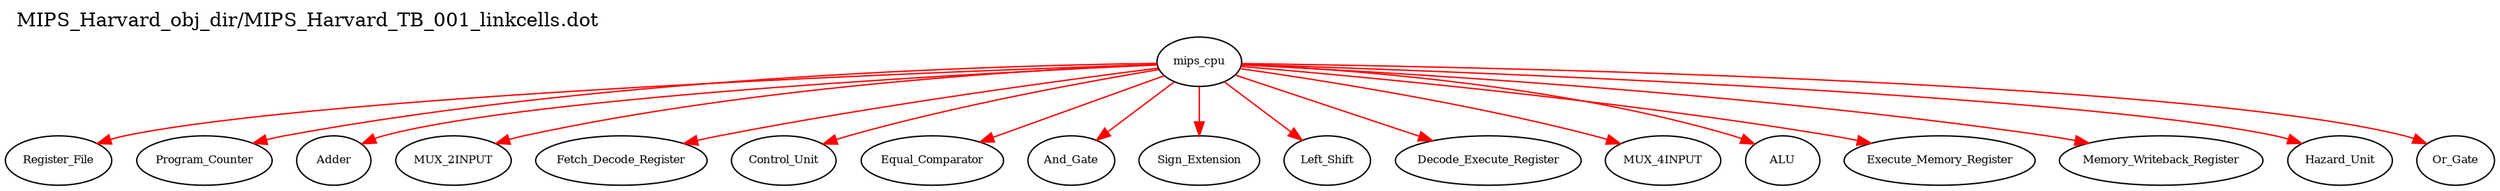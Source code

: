 digraph v3graph {
	graph	[label="MIPS_Harvard_obj_dir/MIPS_Harvard_TB_001_linkcells.dot",
		 labelloc=t, labeljust=l,
		 //size="7.5,10",
		 rankdir=TB];
	n0	[fontsize=8 label="mips_cpu", color=black];
	n1	[fontsize=8 label="Register_File", color=black];
	n2	[fontsize=8 label="Program_Counter", color=black];
	n3	[fontsize=8 label="Adder", color=black];
	n4	[fontsize=8 label="MUX_2INPUT", color=black];
	n5	[fontsize=8 label="Fetch_Decode_Register", color=black];
	n6	[fontsize=8 label="Control_Unit", color=black];
	n7	[fontsize=8 label="Equal_Comparator", color=black];
	n8	[fontsize=8 label="And_Gate", color=black];
	n9	[fontsize=8 label="Sign_Extension", color=black];
	n10	[fontsize=8 label="Left_Shift", color=black];
	n11	[fontsize=8 label="Decode_Execute_Register", color=black];
	n12	[fontsize=8 label="MUX_4INPUT", color=black];
	n13	[fontsize=8 label="ALU", color=black];
	n14	[fontsize=8 label="Execute_Memory_Register", color=black];
	n15	[fontsize=8 label="Memory_Writeback_Register", color=black];
	n16	[fontsize=8 label="Hazard_Unit", color=black];
	n17	[fontsize=8 label="Or_Gate", color=black];
	n0 -> n1 [fontsize=8 label="" weight=1 color=red];
	n0 -> n2 [fontsize=8 label="" weight=1 color=red];
	n0 -> n3 [fontsize=8 label="" weight=1 color=red];
	n0 -> n4 [fontsize=8 label="" weight=1 color=red];
	n0 -> n5 [fontsize=8 label="" weight=1 color=red];
	n0 -> n6 [fontsize=8 label="" weight=1 color=red];
	n0 -> n7 [fontsize=8 label="" weight=1 color=red];
	n0 -> n8 [fontsize=8 label="" weight=1 color=red];
	n0 -> n9 [fontsize=8 label="" weight=1 color=red];
	n0 -> n10 [fontsize=8 label="" weight=1 color=red];
	n0 -> n11 [fontsize=8 label="" weight=1 color=red];
	n0 -> n12 [fontsize=8 label="" weight=1 color=red];
	n0 -> n13 [fontsize=8 label="" weight=1 color=red];
	n0 -> n14 [fontsize=8 label="" weight=1 color=red];
	n0 -> n15 [fontsize=8 label="" weight=1 color=red];
	n0 -> n16 [fontsize=8 label="" weight=1 color=red];
	n0 -> n17 [fontsize=8 label="" weight=1 color=red];
}
